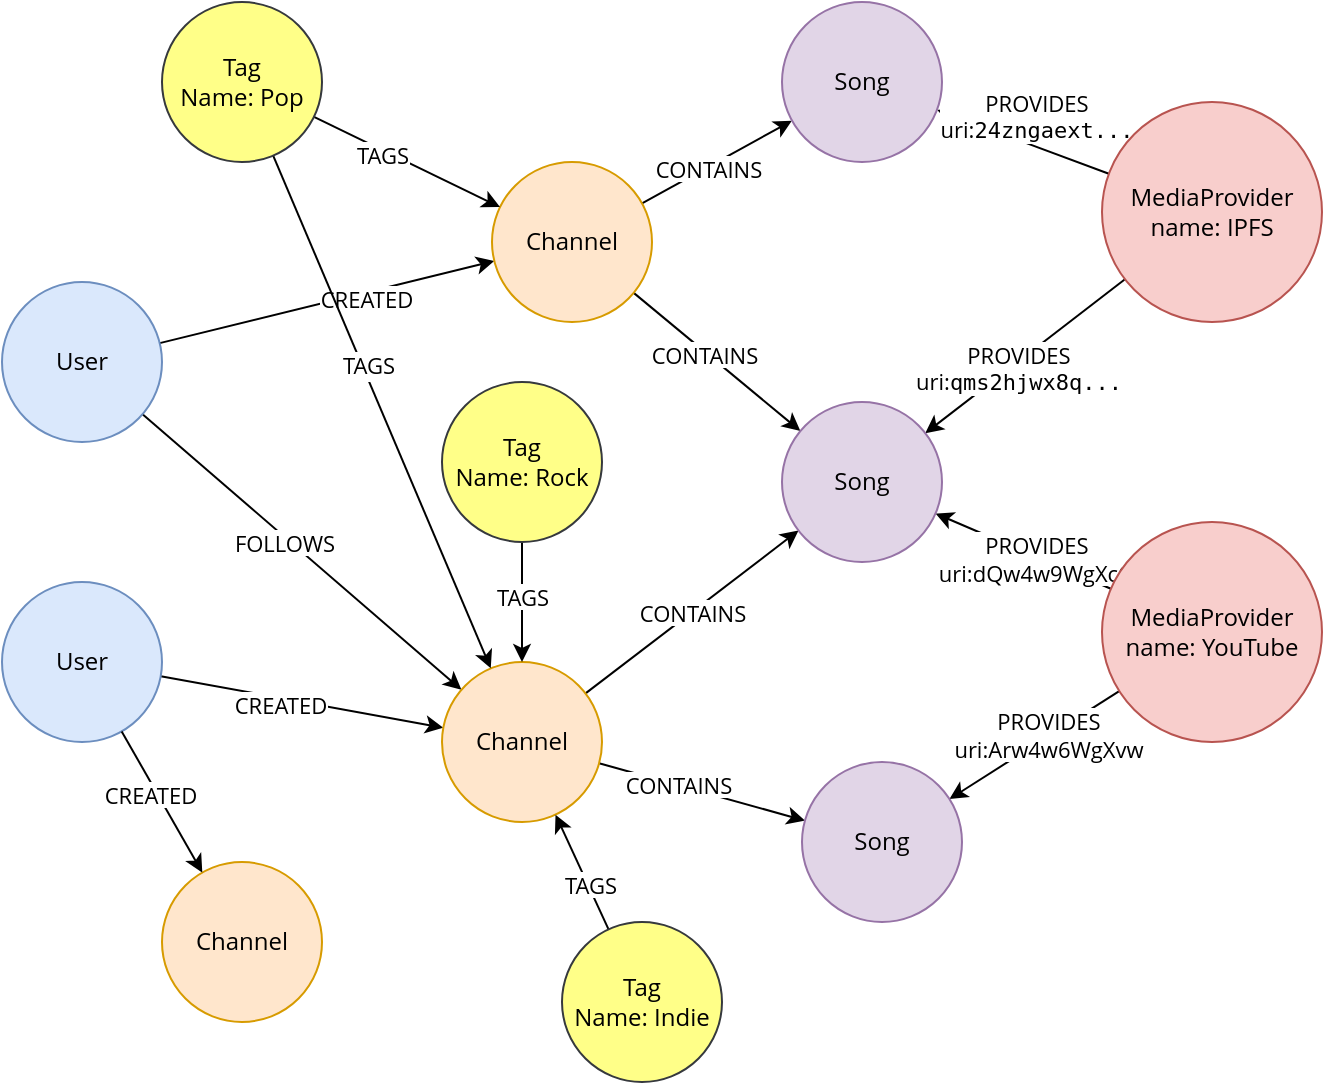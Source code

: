 <mxfile version="14.5.0" type="device"><diagram id="6PP3py87FkBngJZyQIQS" name="Page-1"><mxGraphModel dx="1483" dy="1951" grid="1" gridSize="10" guides="1" tooltips="1" connect="1" arrows="1" fold="1" page="1" pageScale="1" pageWidth="850" pageHeight="1100" math="0" shadow="0"><root><mxCell id="0"/><mxCell id="1" parent="0"/><mxCell id="RQcZxeEk-6QUXMhAzuLX-12" style="edgeStyle=none;rounded=1;sketch=0;orthogonalLoop=1;jettySize=auto;html=1;strokeColor=#000000;fontFamily=Open Sans;fontSource=https%3A%2F%2Ffonts.googleapis.com%2Fcss%3Ffamily%3DOpen%2BSans;" parent="1" source="RQcZxeEk-6QUXMhAzuLX-1" target="RQcZxeEk-6QUXMhAzuLX-3" edge="1"><mxGeometry relative="1" as="geometry"/></mxCell><mxCell id="RQcZxeEk-6QUXMhAzuLX-30" value="&lt;div&gt;CREATED&lt;/div&gt;" style="edgeLabel;html=1;align=center;verticalAlign=middle;resizable=0;points=[];fontFamily=Open Sans;" parent="RQcZxeEk-6QUXMhAzuLX-12" vertex="1" connectable="0"><mxGeometry x="-0.159" y="-3" relative="1" as="geometry"><mxPoint as="offset"/></mxGeometry></mxCell><mxCell id="RQcZxeEk-6QUXMhAzuLX-1" value="User" style="ellipse;whiteSpace=wrap;html=1;aspect=fixed;fontFamily=Open Sans;fontSource=https%3A%2F%2Ffonts.googleapis.com%2Fcss%3Ffamily%3DOpen%2BSans;fillColor=#dae8fc;strokeColor=#6c8ebf;" parent="1" vertex="1"><mxGeometry x="140" y="220" width="80" height="80" as="geometry"/></mxCell><mxCell id="RQcZxeEk-6QUXMhAzuLX-11" style="rounded=1;sketch=0;orthogonalLoop=1;jettySize=auto;html=1;fontFamily=Open Sans;fontSource=https%3A%2F%2Ffonts.googleapis.com%2Fcss%3Ffamily%3DOpen%2BSans;" parent="1" source="RQcZxeEk-6QUXMhAzuLX-2" target="RQcZxeEk-6QUXMhAzuLX-3" edge="1"><mxGeometry relative="1" as="geometry"/></mxCell><mxCell id="RQcZxeEk-6QUXMhAzuLX-29" value="&lt;div&gt;FOLLOWS&lt;/div&gt;" style="edgeLabel;html=1;align=center;verticalAlign=middle;resizable=0;points=[];fontFamily=Open Sans;" parent="RQcZxeEk-6QUXMhAzuLX-11" vertex="1" connectable="0"><mxGeometry x="-0.105" y="-2" relative="1" as="geometry"><mxPoint as="offset"/></mxGeometry></mxCell><mxCell id="RQcZxeEk-6QUXMhAzuLX-14" style="edgeStyle=none;rounded=1;sketch=0;orthogonalLoop=1;jettySize=auto;html=1;strokeColor=#000000;fontFamily=Open Sans;fontSource=https%3A%2F%2Ffonts.googleapis.com%2Fcss%3Ffamily%3DOpen%2BSans;" parent="1" source="RQcZxeEk-6QUXMhAzuLX-2" target="RQcZxeEk-6QUXMhAzuLX-4" edge="1"><mxGeometry relative="1" as="geometry"/></mxCell><mxCell id="RQcZxeEk-6QUXMhAzuLX-27" value="&lt;div&gt;CREATED&lt;/div&gt;" style="edgeLabel;html=1;align=center;verticalAlign=middle;resizable=0;points=[];fontFamily=Open Sans;" parent="RQcZxeEk-6QUXMhAzuLX-14" vertex="1" connectable="0"><mxGeometry x="0.225" y="-2" relative="1" as="geometry"><mxPoint as="offset"/></mxGeometry></mxCell><mxCell id="RQcZxeEk-6QUXMhAzuLX-2" value="&lt;div&gt;User&lt;/div&gt;" style="ellipse;whiteSpace=wrap;html=1;aspect=fixed;fontFamily=Open Sans;fontSource=https%3A%2F%2Ffonts.googleapis.com%2Fcss%3Ffamily%3DOpen%2BSans;fillColor=#dae8fc;strokeColor=#6c8ebf;" parent="1" vertex="1"><mxGeometry x="140" y="70" width="80" height="80" as="geometry"/></mxCell><mxCell id="RQcZxeEk-6QUXMhAzuLX-18" value="&lt;div&gt;CONTAINS&lt;/div&gt;" style="edgeStyle=none;rounded=1;sketch=0;orthogonalLoop=1;jettySize=auto;html=1;strokeColor=#000000;fontFamily=Open Sans;fontSource=https%3A%2F%2Ffonts.googleapis.com%2Fcss%3Ffamily%3DOpen%2BSans;" parent="1" source="RQcZxeEk-6QUXMhAzuLX-3" target="RQcZxeEk-6QUXMhAzuLX-9" edge="1"><mxGeometry relative="1" as="geometry"/></mxCell><mxCell id="RQcZxeEk-6QUXMhAzuLX-19" style="edgeStyle=none;rounded=1;sketch=0;orthogonalLoop=1;jettySize=auto;html=1;strokeColor=#000000;fontFamily=Open Sans;fontSource=https%3A%2F%2Ffonts.googleapis.com%2Fcss%3Ffamily%3DOpen%2BSans;" parent="1" source="RQcZxeEk-6QUXMhAzuLX-3" target="RQcZxeEk-6QUXMhAzuLX-7" edge="1"><mxGeometry relative="1" as="geometry"/></mxCell><mxCell id="RQcZxeEk-6QUXMhAzuLX-33" value="CONTAINS" style="edgeLabel;html=1;align=center;verticalAlign=middle;resizable=0;points=[];fontFamily=Open Sans;" parent="RQcZxeEk-6QUXMhAzuLX-19" vertex="1" connectable="0"><mxGeometry x="-0.249" y="1" relative="1" as="geometry"><mxPoint as="offset"/></mxGeometry></mxCell><mxCell id="RQcZxeEk-6QUXMhAzuLX-3" value="&lt;div&gt;Channel&lt;/div&gt;" style="ellipse;whiteSpace=wrap;html=1;aspect=fixed;rounded=0;sketch=0;fontFamily=Open Sans;fontSource=https%3A%2F%2Ffonts.googleapis.com%2Fcss%3Ffamily%3DOpen%2BSans;fillColor=#ffe6cc;strokeColor=#d79b00;" parent="1" vertex="1"><mxGeometry x="360" y="260" width="80" height="80" as="geometry"/></mxCell><mxCell id="RQcZxeEk-6QUXMhAzuLX-17" style="edgeStyle=none;rounded=1;sketch=0;orthogonalLoop=1;jettySize=auto;html=1;strokeColor=#000000;fontFamily=Open Sans;fontSource=https%3A%2F%2Ffonts.googleapis.com%2Fcss%3Ffamily%3DOpen%2BSans;" parent="1" source="RQcZxeEk-6QUXMhAzuLX-4" target="RQcZxeEk-6QUXMhAzuLX-8" edge="1"><mxGeometry relative="1" as="geometry"/></mxCell><mxCell id="RQcZxeEk-6QUXMhAzuLX-31" value="CONTAINS" style="edgeLabel;html=1;align=center;verticalAlign=middle;resizable=0;points=[];fontFamily=Open Sans;" parent="RQcZxeEk-6QUXMhAzuLX-17" vertex="1" connectable="0"><mxGeometry x="-0.122" relative="1" as="geometry"><mxPoint as="offset"/></mxGeometry></mxCell><mxCell id="RQcZxeEk-6QUXMhAzuLX-20" style="edgeStyle=none;rounded=1;sketch=0;orthogonalLoop=1;jettySize=auto;html=1;strokeColor=#000000;fontFamily=Open Sans;fontSource=https%3A%2F%2Ffonts.googleapis.com%2Fcss%3Ffamily%3DOpen%2BSans;" parent="1" source="RQcZxeEk-6QUXMhAzuLX-4" target="RQcZxeEk-6QUXMhAzuLX-9" edge="1"><mxGeometry relative="1" as="geometry"/></mxCell><mxCell id="RQcZxeEk-6QUXMhAzuLX-32" value="CONTAINS" style="edgeLabel;html=1;align=center;verticalAlign=middle;resizable=0;points=[];fontFamily=Open Sans;" parent="RQcZxeEk-6QUXMhAzuLX-20" vertex="1" connectable="0"><mxGeometry x="-0.151" y="-1" relative="1" as="geometry"><mxPoint as="offset"/></mxGeometry></mxCell><mxCell id="RQcZxeEk-6QUXMhAzuLX-4" value="&lt;div&gt;Channel&lt;/div&gt;" style="ellipse;whiteSpace=wrap;html=1;aspect=fixed;rounded=0;sketch=0;fontFamily=Open Sans;fontSource=https%3A%2F%2Ffonts.googleapis.com%2Fcss%3Ffamily%3DOpen%2BSans;fillColor=#ffe6cc;strokeColor=#d79b00;" parent="1" vertex="1"><mxGeometry x="385" y="10" width="80" height="80" as="geometry"/></mxCell><mxCell id="RQcZxeEk-6QUXMhAzuLX-37" style="edgeStyle=none;rounded=1;sketch=0;orthogonalLoop=1;jettySize=auto;html=1;strokeColor=#000000;fontFamily=Open Sans;fontSource=https%3A%2F%2Ffonts.googleapis.com%2Fcss%3Ffamily%3DOpen%2BSans;" parent="1" source="RQcZxeEk-6QUXMhAzuLX-5" target="RQcZxeEk-6QUXMhAzuLX-9" edge="1"><mxGeometry relative="1" as="geometry"/></mxCell><mxCell id="RQcZxeEk-6QUXMhAzuLX-39" value="PROVIDES&lt;br&gt;uri:dQw4w9WgXcQ" style="edgeLabel;html=1;align=center;verticalAlign=middle;resizable=0;points=[];fontFamily=Open Sans;" parent="RQcZxeEk-6QUXMhAzuLX-37" vertex="1" connectable="0"><mxGeometry x="-0.14" y="1" relative="1" as="geometry"><mxPoint as="offset"/></mxGeometry></mxCell><mxCell id="RQcZxeEk-6QUXMhAzuLX-38" style="edgeStyle=none;rounded=1;sketch=0;orthogonalLoop=1;jettySize=auto;html=1;strokeColor=#000000;fontFamily=Open Sans;fontSource=https%3A%2F%2Ffonts.googleapis.com%2Fcss%3Ffamily%3DOpen%2BSans;" parent="1" source="RQcZxeEk-6QUXMhAzuLX-5" target="RQcZxeEk-6QUXMhAzuLX-7" edge="1"><mxGeometry relative="1" as="geometry"/></mxCell><mxCell id="RQcZxeEk-6QUXMhAzuLX-40" value="PROVIDES&lt;br&gt;uri:Arw4w6WgXvw" style="edgeLabel;html=1;align=center;verticalAlign=middle;resizable=0;points=[];fontFamily=Open Sans;" parent="RQcZxeEk-6QUXMhAzuLX-38" vertex="1" connectable="0"><mxGeometry x="-0.105" y="3" relative="1" as="geometry"><mxPoint y="-5.26" as="offset"/></mxGeometry></mxCell><mxCell id="RQcZxeEk-6QUXMhAzuLX-5" value="MediaProvider&lt;br&gt;name: YouTube" style="ellipse;whiteSpace=wrap;html=1;aspect=fixed;rounded=0;sketch=0;fontFamily=Open Sans;fontSource=https%3A%2F%2Ffonts.googleapis.com%2Fcss%3Ffamily%3DOpen%2BSans;fillColor=#f8cecc;strokeColor=#b85450;" parent="1" vertex="1"><mxGeometry x="690" y="190" width="110" height="110" as="geometry"/></mxCell><mxCell id="RQcZxeEk-6QUXMhAzuLX-35" style="edgeStyle=none;rounded=1;sketch=0;orthogonalLoop=1;jettySize=auto;html=1;strokeColor=#000000;fontFamily=Open Sans;fontSource=https%3A%2F%2Ffonts.googleapis.com%2Fcss%3Ffamily%3DOpen%2BSans;" parent="1" source="RQcZxeEk-6QUXMhAzuLX-6" target="RQcZxeEk-6QUXMhAzuLX-8" edge="1"><mxGeometry relative="1" as="geometry"/></mxCell><mxCell id="RQcZxeEk-6QUXMhAzuLX-43" value="PROVIDES&lt;br&gt;uri:&lt;code&gt;24zngaext&lt;/code&gt;&lt;code&gt;...&lt;/code&gt;" style="edgeLabel;html=1;align=center;verticalAlign=middle;resizable=0;points=[];fontFamily=Open Sans;" parent="RQcZxeEk-6QUXMhAzuLX-35" vertex="1" connectable="0"><mxGeometry x="0.251" y="1" relative="1" as="geometry"><mxPoint x="17.15" y="-9.99" as="offset"/></mxGeometry></mxCell><mxCell id="RQcZxeEk-6QUXMhAzuLX-36" style="edgeStyle=none;rounded=1;sketch=0;orthogonalLoop=1;jettySize=auto;html=1;strokeColor=#000000;fontFamily=Open Sans;fontSource=https%3A%2F%2Ffonts.googleapis.com%2Fcss%3Ffamily%3DOpen%2BSans;" parent="1" source="RQcZxeEk-6QUXMhAzuLX-6" target="RQcZxeEk-6QUXMhAzuLX-9" edge="1"><mxGeometry relative="1" as="geometry"/></mxCell><mxCell id="RQcZxeEk-6QUXMhAzuLX-42" value="PROVIDES&lt;br&gt;uri:&lt;code&gt;qms2hjwx8q...&lt;/code&gt;" style="edgeLabel;html=1;align=center;verticalAlign=middle;resizable=0;points=[];fontFamily=Open Sans;" parent="RQcZxeEk-6QUXMhAzuLX-36" vertex="1" connectable="0"><mxGeometry x="0.106" y="2" relative="1" as="geometry"><mxPoint as="offset"/></mxGeometry></mxCell><mxCell id="RQcZxeEk-6QUXMhAzuLX-6" value="MediaProvider&lt;br&gt;&lt;div&gt;name: IPFS&lt;/div&gt;" style="ellipse;whiteSpace=wrap;html=1;aspect=fixed;rounded=0;sketch=0;fontFamily=Open Sans;fontSource=https%3A%2F%2Ffonts.googleapis.com%2Fcss%3Ffamily%3DOpen%2BSans;fillColor=#f8cecc;strokeColor=#b85450;" parent="1" vertex="1"><mxGeometry x="690" y="-20" width="110" height="110" as="geometry"/></mxCell><mxCell id="RQcZxeEk-6QUXMhAzuLX-7" value="&lt;div&gt;Song&lt;/div&gt;" style="ellipse;whiteSpace=wrap;html=1;aspect=fixed;rounded=0;sketch=0;fontFamily=Open Sans;fontSource=https%3A%2F%2Ffonts.googleapis.com%2Fcss%3Ffamily%3DOpen%2BSans;fillColor=#e1d5e7;strokeColor=#9673a6;" parent="1" vertex="1"><mxGeometry x="540" y="310" width="80" height="80" as="geometry"/></mxCell><mxCell id="RQcZxeEk-6QUXMhAzuLX-8" value="&lt;div&gt;Song&lt;/div&gt;" style="ellipse;whiteSpace=wrap;html=1;aspect=fixed;rounded=0;sketch=0;fontFamily=Open Sans;fontSource=https%3A%2F%2Ffonts.googleapis.com%2Fcss%3Ffamily%3DOpen%2BSans;fillColor=#e1d5e7;strokeColor=#9673a6;" parent="1" vertex="1"><mxGeometry x="530" y="-70" width="80" height="80" as="geometry"/></mxCell><mxCell id="RQcZxeEk-6QUXMhAzuLX-9" value="&lt;div&gt;Song&lt;/div&gt;" style="ellipse;whiteSpace=wrap;html=1;aspect=fixed;rounded=0;sketch=0;fontFamily=Open Sans;fontSource=https%3A%2F%2Ffonts.googleapis.com%2Fcss%3Ffamily%3DOpen%2BSans;fillColor=#e1d5e7;strokeColor=#9673a6;" parent="1" vertex="1"><mxGeometry x="530" y="130" width="80" height="80" as="geometry"/></mxCell><mxCell id="AZXZKyJ7d1jHqlEesdV4-8" style="edgeStyle=none;rounded=0;orthogonalLoop=1;jettySize=auto;html=1;" parent="1" source="AZXZKyJ7d1jHqlEesdV4-1" target="RQcZxeEk-6QUXMhAzuLX-3" edge="1"><mxGeometry relative="1" as="geometry"/></mxCell><mxCell id="AZXZKyJ7d1jHqlEesdV4-12" value="TAGS" style="edgeLabel;html=1;align=center;verticalAlign=middle;resizable=0;points=[];fontFamily=Open Sans;" parent="AZXZKyJ7d1jHqlEesdV4-8" vertex="1" connectable="0"><mxGeometry x="0.364" y="-2" relative="1" as="geometry"><mxPoint x="7.02" y="16.91" as="offset"/></mxGeometry></mxCell><mxCell id="AZXZKyJ7d1jHqlEesdV4-1" value="&lt;div&gt;Tag&lt;/div&gt;&lt;div&gt;Name: Indie&lt;br&gt;&lt;/div&gt;" style="ellipse;whiteSpace=wrap;html=1;aspect=fixed;rounded=0;sketch=0;fontFamily=Open Sans;fontSource=https%3A%2F%2Ffonts.googleapis.com%2Fcss%3Ffamily%3DOpen%2BSans;fillColor=#ffff88;strokeColor=#36393d;" parent="1" vertex="1"><mxGeometry x="420" y="390" width="80" height="80" as="geometry"/></mxCell><mxCell id="AZXZKyJ7d1jHqlEesdV4-7" style="rounded=0;orthogonalLoop=1;jettySize=auto;html=1;" parent="1" source="AZXZKyJ7d1jHqlEesdV4-2" target="RQcZxeEk-6QUXMhAzuLX-3" edge="1"><mxGeometry relative="1" as="geometry"/></mxCell><mxCell id="AZXZKyJ7d1jHqlEesdV4-11" value="&lt;div&gt;TAGS&lt;/div&gt;" style="edgeLabel;html=1;align=center;verticalAlign=middle;resizable=0;points=[];fontFamily=Open Sans;" parent="AZXZKyJ7d1jHqlEesdV4-7" vertex="1" connectable="0"><mxGeometry x="-0.114" relative="1" as="geometry"><mxPoint as="offset"/></mxGeometry></mxCell><mxCell id="AZXZKyJ7d1jHqlEesdV4-2" value="&lt;div&gt;Tag&lt;/div&gt;&lt;div&gt;Name: Rock&lt;br&gt;&lt;/div&gt;" style="ellipse;whiteSpace=wrap;html=1;aspect=fixed;rounded=0;sketch=0;fontFamily=Open Sans;fontSource=https%3A%2F%2Ffonts.googleapis.com%2Fcss%3Ffamily%3DOpen%2BSans;fillColor=#ffff88;strokeColor=#36393d;" parent="1" vertex="1"><mxGeometry x="360" y="120" width="80" height="80" as="geometry"/></mxCell><mxCell id="AZXZKyJ7d1jHqlEesdV4-9" style="edgeStyle=none;rounded=0;orthogonalLoop=1;jettySize=auto;html=1;" parent="1" source="AZXZKyJ7d1jHqlEesdV4-3" target="RQcZxeEk-6QUXMhAzuLX-4" edge="1"><mxGeometry relative="1" as="geometry"/></mxCell><mxCell id="AZXZKyJ7d1jHqlEesdV4-10" value="TAGS" style="edgeLabel;html=1;align=center;verticalAlign=middle;resizable=0;points=[];fontFamily=Open Sans;fontSource=https%3A%2F%2Ffonts.googleapis.com%2Fcss%3Ffamily%3DOpen%2BSans;" parent="AZXZKyJ7d1jHqlEesdV4-9" vertex="1" connectable="0"><mxGeometry x="-0.269" y="-2" relative="1" as="geometry"><mxPoint as="offset"/></mxGeometry></mxCell><mxCell id="toWouTxvIUPzAk-DCmNO-12" style="rounded=0;orthogonalLoop=1;jettySize=auto;html=1;" edge="1" parent="1" source="AZXZKyJ7d1jHqlEesdV4-3" target="RQcZxeEk-6QUXMhAzuLX-3"><mxGeometry relative="1" as="geometry"/></mxCell><mxCell id="toWouTxvIUPzAk-DCmNO-13" value="&lt;font data-font-src=&quot;https://fonts.googleapis.com/css?family=Open+Sans&quot; face=&quot;Open Sans&quot;&gt;TAGS&lt;/font&gt;" style="edgeLabel;html=1;align=center;verticalAlign=middle;resizable=0;points=[];" vertex="1" connectable="0" parent="toWouTxvIUPzAk-DCmNO-12"><mxGeometry x="-0.182" y="3" relative="1" as="geometry"><mxPoint y="1" as="offset"/></mxGeometry></mxCell><mxCell id="AZXZKyJ7d1jHqlEesdV4-3" value="&lt;div&gt;Tag&lt;/div&gt;&lt;div&gt;Name: Pop&lt;/div&gt;" style="ellipse;whiteSpace=wrap;html=1;aspect=fixed;rounded=0;sketch=0;fontFamily=Open Sans;fontSource=https%3A%2F%2Ffonts.googleapis.com%2Fcss%3Ffamily%3DOpen%2BSans;fillColor=#ffff88;strokeColor=#36393d;" parent="1" vertex="1"><mxGeometry x="220" y="-70" width="80" height="80" as="geometry"/></mxCell><mxCell id="toWouTxvIUPzAk-DCmNO-1" style="edgeStyle=orthogonalEdgeStyle;rounded=0;orthogonalLoop=1;jettySize=auto;html=1;exitX=0.5;exitY=1;exitDx=0;exitDy=0;" edge="1" parent="1" source="RQcZxeEk-6QUXMhAzuLX-4" target="RQcZxeEk-6QUXMhAzuLX-4"><mxGeometry relative="1" as="geometry"/></mxCell><mxCell id="toWouTxvIUPzAk-DCmNO-14" value="&lt;div&gt;Channel&lt;/div&gt;" style="ellipse;whiteSpace=wrap;html=1;aspect=fixed;rounded=0;sketch=0;fontFamily=Open Sans;fontSource=https%3A%2F%2Ffonts.googleapis.com%2Fcss%3Ffamily%3DOpen%2BSans;fillColor=#ffe6cc;strokeColor=#d79b00;" vertex="1" parent="1"><mxGeometry x="220" y="360" width="80" height="80" as="geometry"/></mxCell><mxCell id="toWouTxvIUPzAk-DCmNO-16" style="edgeStyle=none;rounded=1;sketch=0;orthogonalLoop=1;jettySize=auto;html=1;strokeColor=#000000;fontFamily=Open Sans;fontSource=https%3A%2F%2Ffonts.googleapis.com%2Fcss%3Ffamily%3DOpen%2BSans;" edge="1" parent="1" source="RQcZxeEk-6QUXMhAzuLX-1" target="toWouTxvIUPzAk-DCmNO-14"><mxGeometry relative="1" as="geometry"><mxPoint x="229.969" y="318.414" as="sourcePoint"/><mxPoint x="370.041" y="311.816" as="targetPoint"/></mxGeometry></mxCell><mxCell id="toWouTxvIUPzAk-DCmNO-17" value="&lt;div&gt;CREATED&lt;/div&gt;" style="edgeLabel;html=1;align=center;verticalAlign=middle;resizable=0;points=[];fontFamily=Open Sans;" vertex="1" connectable="0" parent="toWouTxvIUPzAk-DCmNO-16"><mxGeometry x="-0.159" y="-3" relative="1" as="geometry"><mxPoint as="offset"/></mxGeometry></mxCell></root></mxGraphModel></diagram></mxfile>